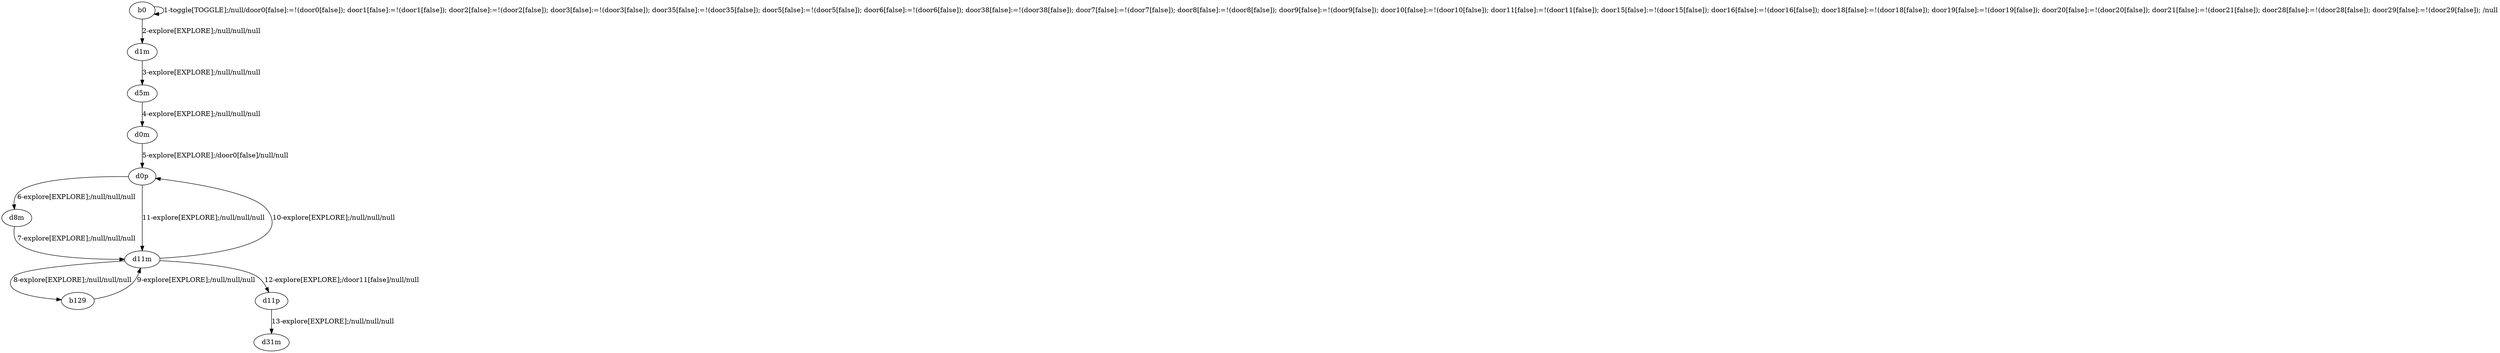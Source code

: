 # Total number of goals covered by this test: 3
# d8m --> d11m
# b129 --> d11m
# d11m --> b129

digraph g {
"b0" -> "b0" [label = "1-toggle[TOGGLE];/null/door0[false]:=!(door0[false]); door1[false]:=!(door1[false]); door2[false]:=!(door2[false]); door3[false]:=!(door3[false]); door35[false]:=!(door35[false]); door5[false]:=!(door5[false]); door6[false]:=!(door6[false]); door38[false]:=!(door38[false]); door7[false]:=!(door7[false]); door8[false]:=!(door8[false]); door9[false]:=!(door9[false]); door10[false]:=!(door10[false]); door11[false]:=!(door11[false]); door15[false]:=!(door15[false]); door16[false]:=!(door16[false]); door18[false]:=!(door18[false]); door19[false]:=!(door19[false]); door20[false]:=!(door20[false]); door21[false]:=!(door21[false]); door28[false]:=!(door28[false]); door29[false]:=!(door29[false]); /null"];
"b0" -> "d1m" [label = "2-explore[EXPLORE];/null/null/null"];
"d1m" -> "d5m" [label = "3-explore[EXPLORE];/null/null/null"];
"d5m" -> "d0m" [label = "4-explore[EXPLORE];/null/null/null"];
"d0m" -> "d0p" [label = "5-explore[EXPLORE];/door0[false]/null/null"];
"d0p" -> "d8m" [label = "6-explore[EXPLORE];/null/null/null"];
"d8m" -> "d11m" [label = "7-explore[EXPLORE];/null/null/null"];
"d11m" -> "b129" [label = "8-explore[EXPLORE];/null/null/null"];
"b129" -> "d11m" [label = "9-explore[EXPLORE];/null/null/null"];
"d11m" -> "d0p" [label = "10-explore[EXPLORE];/null/null/null"];
"d0p" -> "d11m" [label = "11-explore[EXPLORE];/null/null/null"];
"d11m" -> "d11p" [label = "12-explore[EXPLORE];/door11[false]/null/null"];
"d11p" -> "d31m" [label = "13-explore[EXPLORE];/null/null/null"];
}